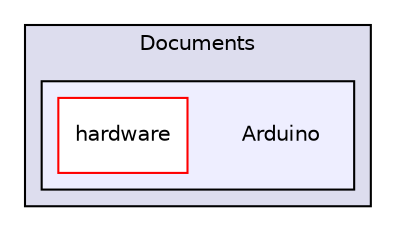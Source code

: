 digraph "Arduino" {
  compound=true
  node [ fontsize="10", fontname="Helvetica"];
  edge [ labelfontsize="10", labelfontname="Helvetica"];
  subgraph clusterdir_f396504afdc959660871b003fa10164d {
    graph [ bgcolor="#ddddee", pencolor="black", label="Documents" fontname="Helvetica", fontsize="10", URL="dir_f396504afdc959660871b003fa10164d.html"]
  subgraph clusterdir_1ff56a8542c5da85d9f5c9ecf90c3ea3 {
    graph [ bgcolor="#eeeeff", pencolor="black", label="" URL="dir_1ff56a8542c5da85d9f5c9ecf90c3ea3.html"];
    dir_1ff56a8542c5da85d9f5c9ecf90c3ea3 [shape=plaintext label="Arduino"];
    dir_2acb69ac8df26e9e75c66ce3f541f255 [shape=box label="hardware" color="red" fillcolor="white" style="filled" URL="dir_2acb69ac8df26e9e75c66ce3f541f255.html"];
  }
  }
}
